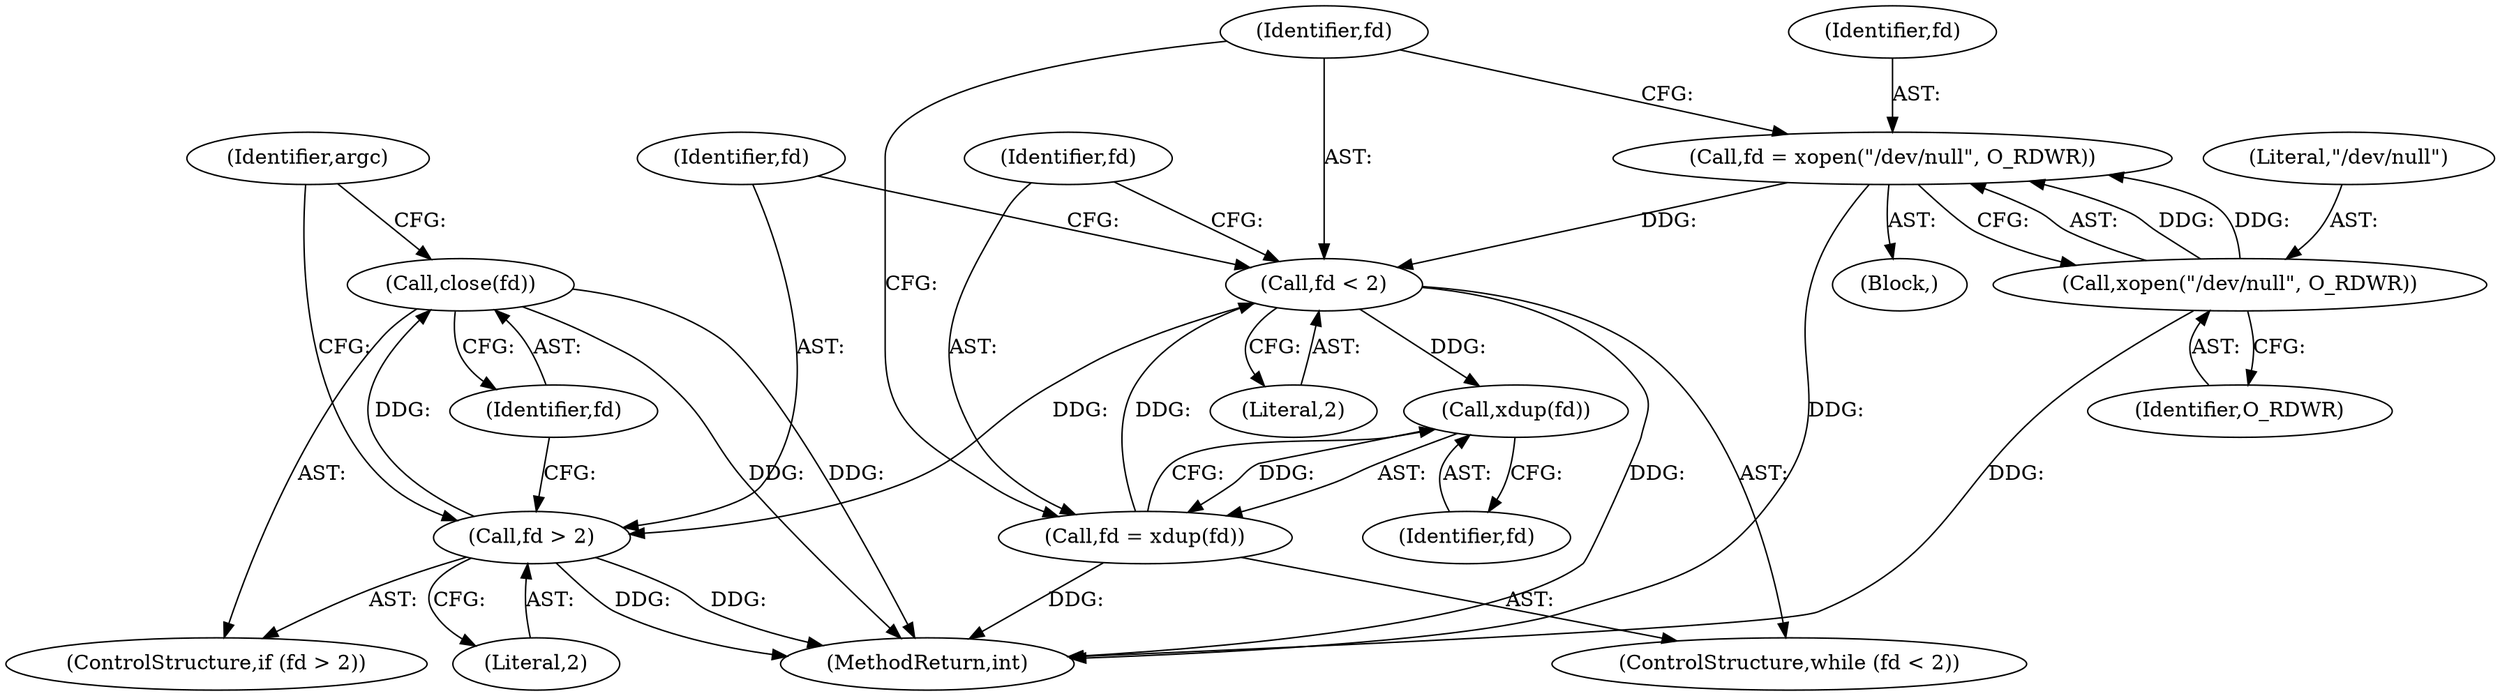 digraph "0_abrt_17cb66b13997b0159b4253b3f5722db79f476d68@API" {
"1000164" [label="(Call,close(fd))"];
"1000161" [label="(Call,fd > 2)"];
"1000153" [label="(Call,fd < 2)"];
"1000156" [label="(Call,fd = xdup(fd))"];
"1000158" [label="(Call,xdup(fd))"];
"1000147" [label="(Call,fd = xopen(\"/dev/null\", O_RDWR))"];
"1000149" [label="(Call,xopen(\"/dev/null\", O_RDWR))"];
"1001180" [label="(MethodReturn,int)"];
"1000145" [label="(Block,)"];
"1000163" [label="(Literal,2)"];
"1000151" [label="(Identifier,O_RDWR)"];
"1000157" [label="(Identifier,fd)"];
"1000147" [label="(Call,fd = xopen(\"/dev/null\", O_RDWR))"];
"1000168" [label="(Identifier,argc)"];
"1000156" [label="(Call,fd = xdup(fd))"];
"1000152" [label="(ControlStructure,while (fd < 2))"];
"1000150" [label="(Literal,\"/dev/null\")"];
"1000159" [label="(Identifier,fd)"];
"1000165" [label="(Identifier,fd)"];
"1000149" [label="(Call,xopen(\"/dev/null\", O_RDWR))"];
"1000161" [label="(Call,fd > 2)"];
"1000158" [label="(Call,xdup(fd))"];
"1000155" [label="(Literal,2)"];
"1000148" [label="(Identifier,fd)"];
"1000164" [label="(Call,close(fd))"];
"1000160" [label="(ControlStructure,if (fd > 2))"];
"1000162" [label="(Identifier,fd)"];
"1000154" [label="(Identifier,fd)"];
"1000153" [label="(Call,fd < 2)"];
"1000164" -> "1000160"  [label="AST: "];
"1000164" -> "1000165"  [label="CFG: "];
"1000165" -> "1000164"  [label="AST: "];
"1000168" -> "1000164"  [label="CFG: "];
"1000164" -> "1001180"  [label="DDG: "];
"1000164" -> "1001180"  [label="DDG: "];
"1000161" -> "1000164"  [label="DDG: "];
"1000161" -> "1000160"  [label="AST: "];
"1000161" -> "1000163"  [label="CFG: "];
"1000162" -> "1000161"  [label="AST: "];
"1000163" -> "1000161"  [label="AST: "];
"1000165" -> "1000161"  [label="CFG: "];
"1000168" -> "1000161"  [label="CFG: "];
"1000161" -> "1001180"  [label="DDG: "];
"1000161" -> "1001180"  [label="DDG: "];
"1000153" -> "1000161"  [label="DDG: "];
"1000153" -> "1000152"  [label="AST: "];
"1000153" -> "1000155"  [label="CFG: "];
"1000154" -> "1000153"  [label="AST: "];
"1000155" -> "1000153"  [label="AST: "];
"1000157" -> "1000153"  [label="CFG: "];
"1000162" -> "1000153"  [label="CFG: "];
"1000153" -> "1001180"  [label="DDG: "];
"1000156" -> "1000153"  [label="DDG: "];
"1000147" -> "1000153"  [label="DDG: "];
"1000153" -> "1000158"  [label="DDG: "];
"1000156" -> "1000152"  [label="AST: "];
"1000156" -> "1000158"  [label="CFG: "];
"1000157" -> "1000156"  [label="AST: "];
"1000158" -> "1000156"  [label="AST: "];
"1000154" -> "1000156"  [label="CFG: "];
"1000156" -> "1001180"  [label="DDG: "];
"1000158" -> "1000156"  [label="DDG: "];
"1000158" -> "1000159"  [label="CFG: "];
"1000159" -> "1000158"  [label="AST: "];
"1000147" -> "1000145"  [label="AST: "];
"1000147" -> "1000149"  [label="CFG: "];
"1000148" -> "1000147"  [label="AST: "];
"1000149" -> "1000147"  [label="AST: "];
"1000154" -> "1000147"  [label="CFG: "];
"1000147" -> "1001180"  [label="DDG: "];
"1000149" -> "1000147"  [label="DDG: "];
"1000149" -> "1000147"  [label="DDG: "];
"1000149" -> "1000151"  [label="CFG: "];
"1000150" -> "1000149"  [label="AST: "];
"1000151" -> "1000149"  [label="AST: "];
"1000149" -> "1001180"  [label="DDG: "];
}
